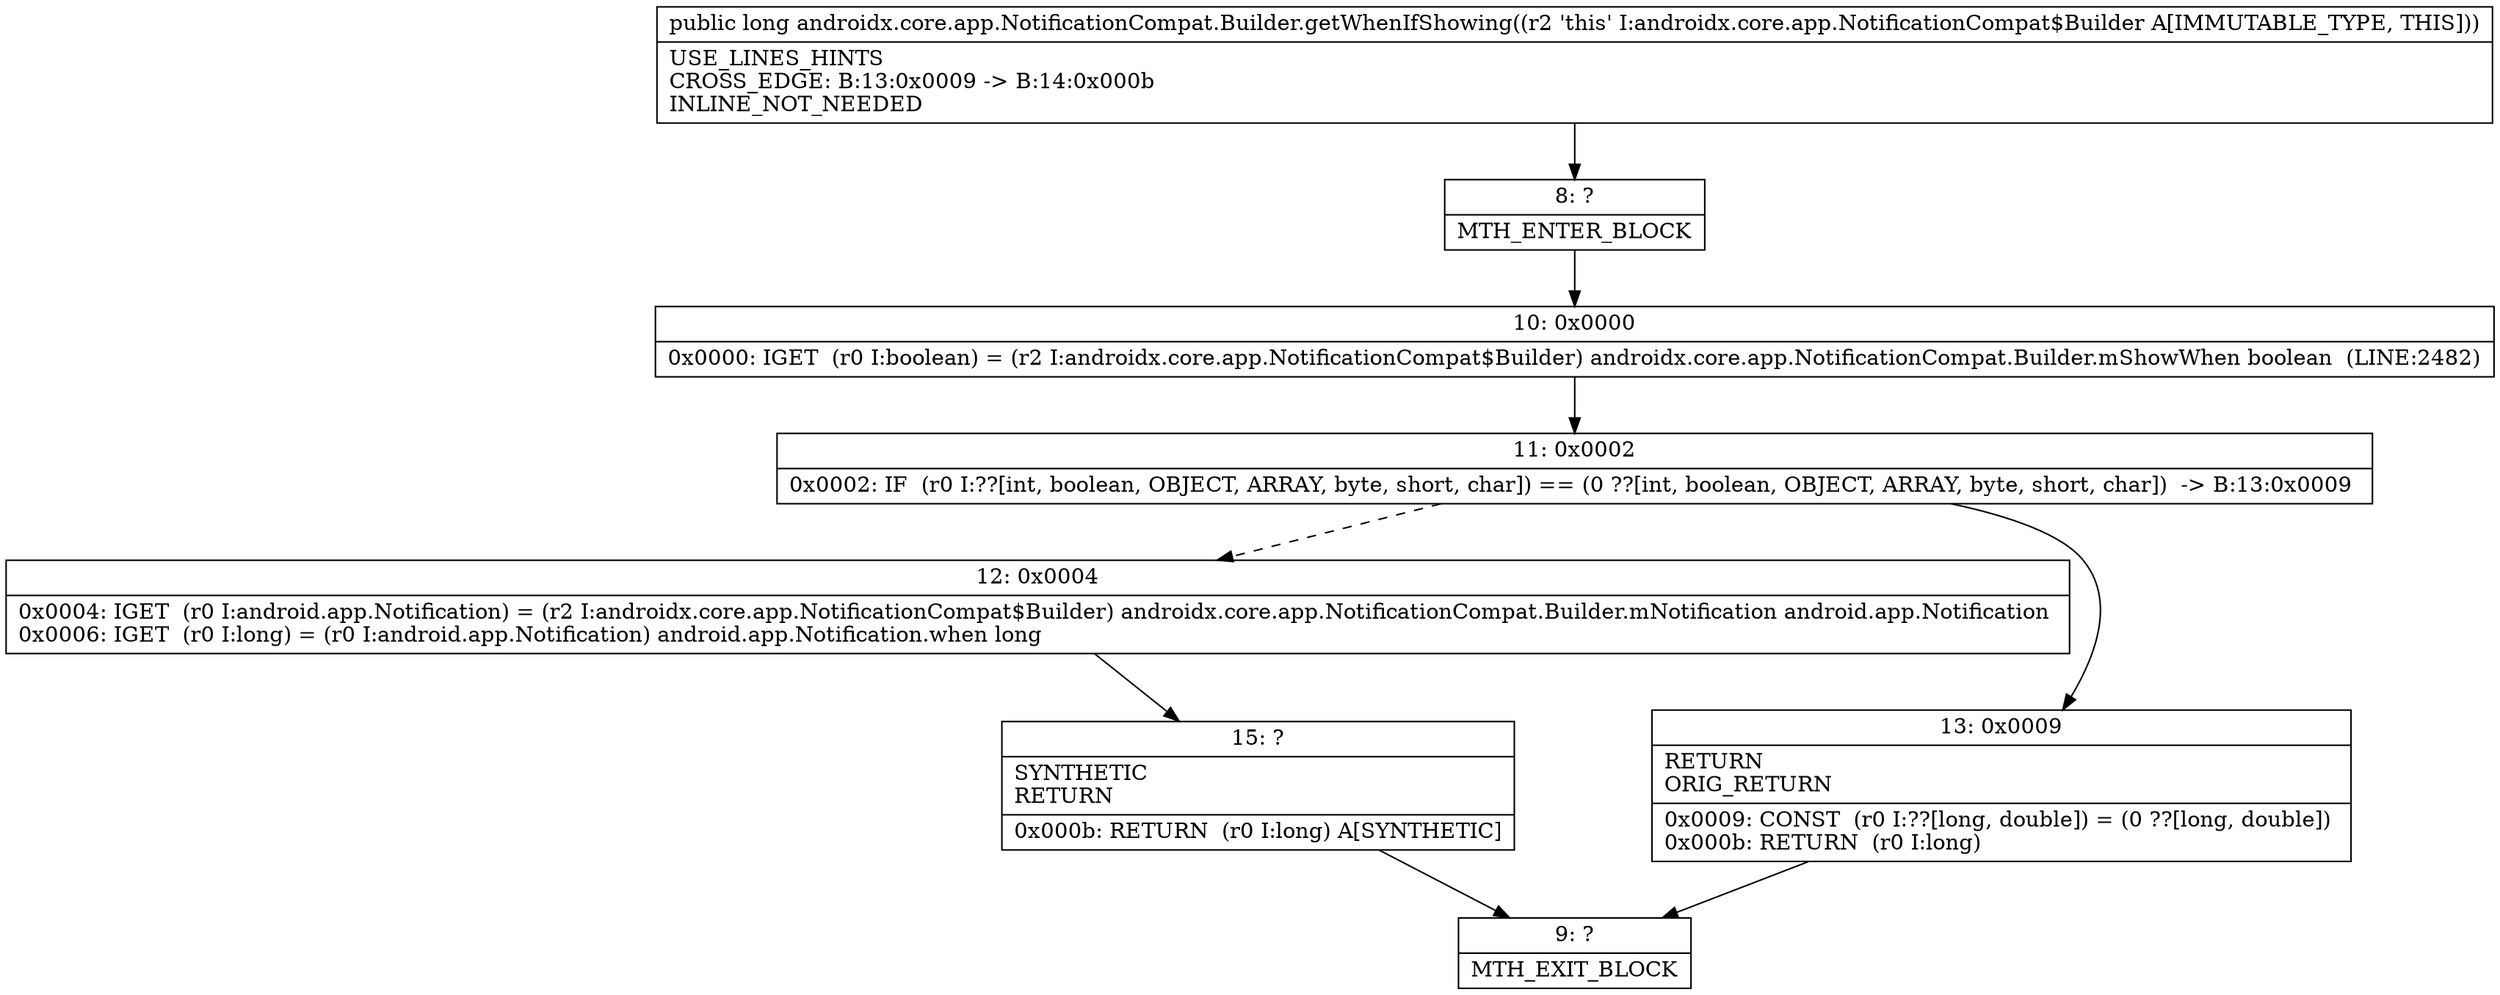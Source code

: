 digraph "CFG forandroidx.core.app.NotificationCompat.Builder.getWhenIfShowing()J" {
Node_8 [shape=record,label="{8\:\ ?|MTH_ENTER_BLOCK\l}"];
Node_10 [shape=record,label="{10\:\ 0x0000|0x0000: IGET  (r0 I:boolean) = (r2 I:androidx.core.app.NotificationCompat$Builder) androidx.core.app.NotificationCompat.Builder.mShowWhen boolean  (LINE:2482)\l}"];
Node_11 [shape=record,label="{11\:\ 0x0002|0x0002: IF  (r0 I:??[int, boolean, OBJECT, ARRAY, byte, short, char]) == (0 ??[int, boolean, OBJECT, ARRAY, byte, short, char])  \-\> B:13:0x0009 \l}"];
Node_12 [shape=record,label="{12\:\ 0x0004|0x0004: IGET  (r0 I:android.app.Notification) = (r2 I:androidx.core.app.NotificationCompat$Builder) androidx.core.app.NotificationCompat.Builder.mNotification android.app.Notification \l0x0006: IGET  (r0 I:long) = (r0 I:android.app.Notification) android.app.Notification.when long \l}"];
Node_15 [shape=record,label="{15\:\ ?|SYNTHETIC\lRETURN\l|0x000b: RETURN  (r0 I:long) A[SYNTHETIC]\l}"];
Node_9 [shape=record,label="{9\:\ ?|MTH_EXIT_BLOCK\l}"];
Node_13 [shape=record,label="{13\:\ 0x0009|RETURN\lORIG_RETURN\l|0x0009: CONST  (r0 I:??[long, double]) = (0 ??[long, double]) \l0x000b: RETURN  (r0 I:long) \l}"];
MethodNode[shape=record,label="{public long androidx.core.app.NotificationCompat.Builder.getWhenIfShowing((r2 'this' I:androidx.core.app.NotificationCompat$Builder A[IMMUTABLE_TYPE, THIS]))  | USE_LINES_HINTS\lCROSS_EDGE: B:13:0x0009 \-\> B:14:0x000b\lINLINE_NOT_NEEDED\l}"];
MethodNode -> Node_8;Node_8 -> Node_10;
Node_10 -> Node_11;
Node_11 -> Node_12[style=dashed];
Node_11 -> Node_13;
Node_12 -> Node_15;
Node_15 -> Node_9;
Node_13 -> Node_9;
}

